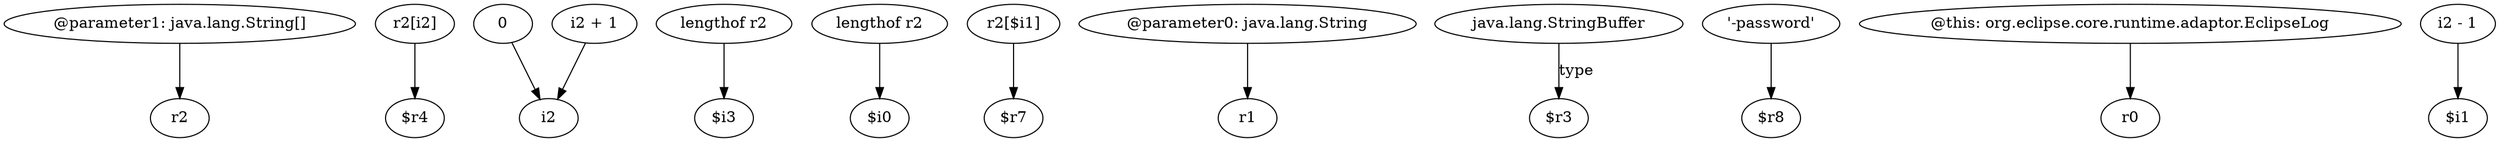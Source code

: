 digraph g {
0[label="@parameter1: java.lang.String[]"]
1[label="r2"]
0->1[label=""]
2[label="r2[i2]"]
3[label="$r4"]
2->3[label=""]
4[label="0"]
5[label="i2"]
4->5[label=""]
6[label="lengthof r2"]
7[label="$i3"]
6->7[label=""]
8[label="lengthof r2"]
9[label="$i0"]
8->9[label=""]
10[label="r2[$i1]"]
11[label="$r7"]
10->11[label=""]
12[label="@parameter0: java.lang.String"]
13[label="r1"]
12->13[label=""]
14[label="java.lang.StringBuffer"]
15[label="$r3"]
14->15[label="type"]
16[label="'-password'"]
17[label="$r8"]
16->17[label=""]
18[label="i2 + 1"]
18->5[label=""]
19[label="@this: org.eclipse.core.runtime.adaptor.EclipseLog"]
20[label="r0"]
19->20[label=""]
21[label="i2 - 1"]
22[label="$i1"]
21->22[label=""]
}